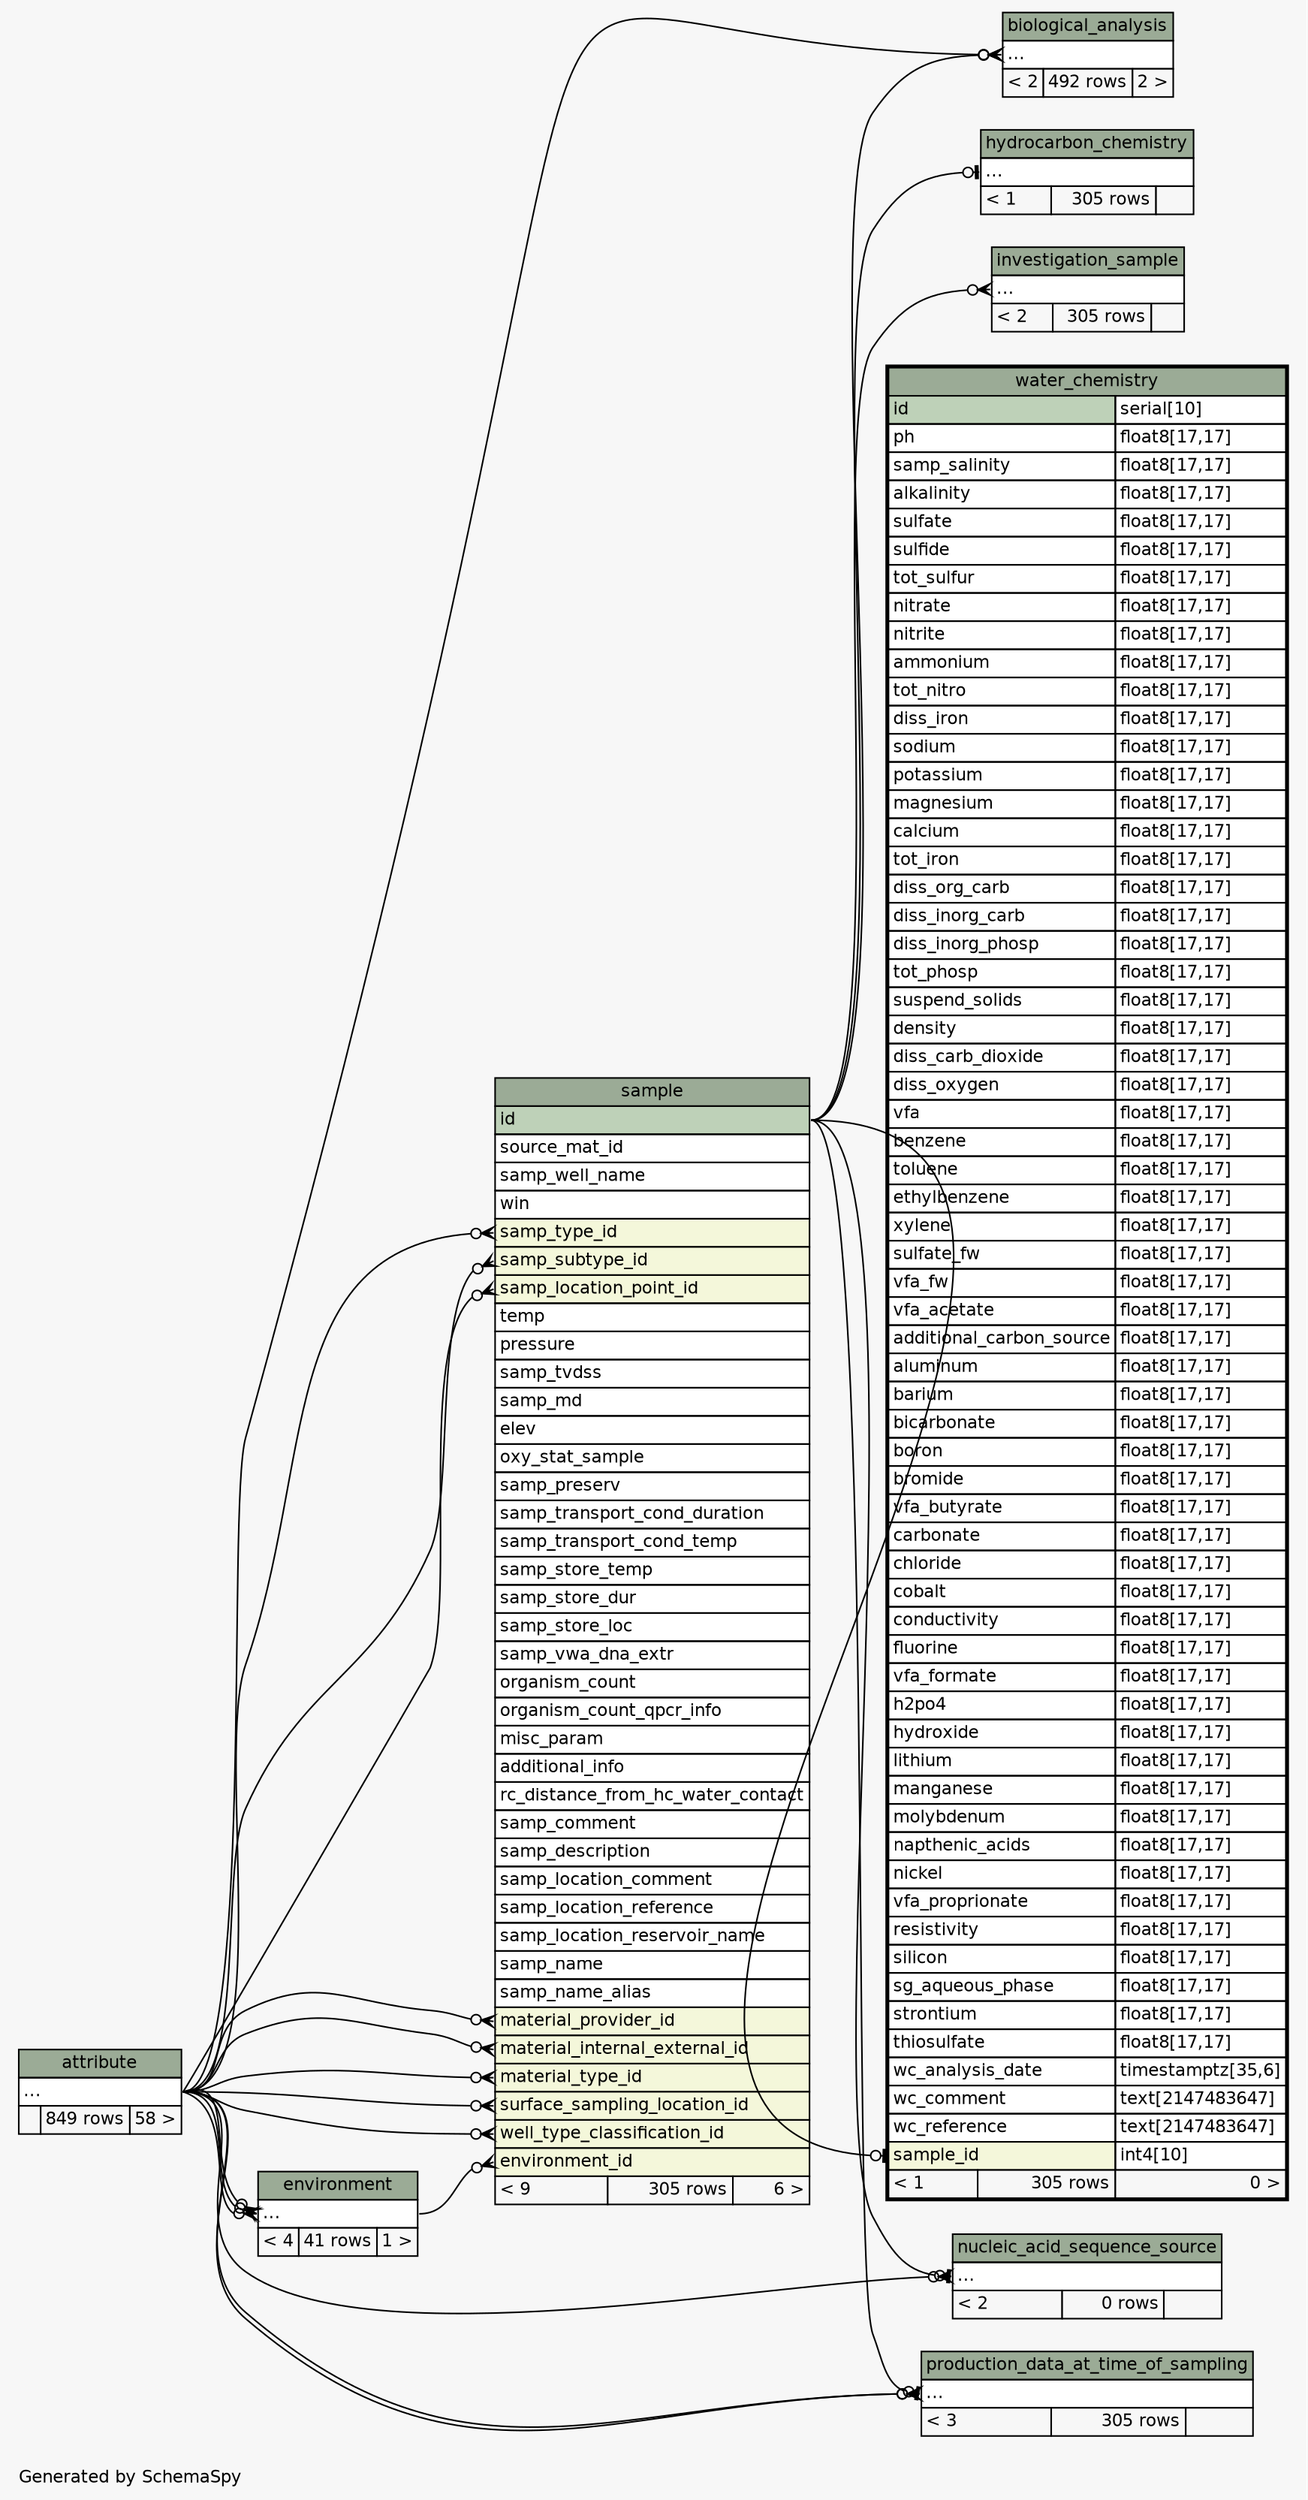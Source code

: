 // dot 2.38.0 on Windows 7 6.1
// SchemaSpy rev 590
digraph "twoDegreesRelationshipsDiagram" {
  graph [
    rankdir="RL"
    bgcolor="#f7f7f7"
    label="\nGenerated by SchemaSpy"
    labeljust="l"
    nodesep="0.18"
    ranksep="0.46"
    fontname="Helvetica"
    fontsize="11"
  ];
  node [
    fontname="Helvetica"
    fontsize="11"
    shape="plaintext"
  ];
  edge [
    arrowsize="0.8"
  ];
  "biological_analysis":"elipses":w -> "sample":"id":e [arrowhead=none dir=back arrowtail=crowodot];
  "biological_analysis":"elipses":w -> "attribute":"elipses":e [arrowhead=none dir=back arrowtail=crowodot];
  "environment":"elipses":w -> "attribute":"elipses":e [arrowhead=none dir=back arrowtail=crowodot];
  "environment":"elipses":w -> "attribute":"elipses":e [arrowhead=none dir=back arrowtail=crowodot];
  "environment":"elipses":w -> "attribute":"elipses":e [arrowhead=none dir=back arrowtail=crowodot];
  "hydrocarbon_chemistry":"elipses":w -> "sample":"id":e [arrowhead=none dir=back arrowtail=teeodot];
  "investigation_sample":"elipses":w -> "sample":"id":e [arrowhead=none dir=back arrowtail=crowodot];
  "nucleic_acid_sequence_source":"elipses":w -> "attribute":"elipses":e [arrowhead=none dir=back arrowtail=crowodot];
  "nucleic_acid_sequence_source":"elipses":w -> "sample":"id":e [arrowhead=none dir=back arrowtail=teeodot];
  "production_data_at_time_of_sampling":"elipses":w -> "attribute":"elipses":e [arrowhead=none dir=back arrowtail=crowodot];
  "production_data_at_time_of_sampling":"elipses":w -> "attribute":"elipses":e [arrowhead=none dir=back arrowtail=crowodot];
  "production_data_at_time_of_sampling":"elipses":w -> "sample":"id":e [arrowhead=none dir=back arrowtail=teeodot];
  "sample":"environment_id":w -> "environment":"elipses":e [arrowhead=none dir=back arrowtail=crowodot];
  "sample":"material_internal_external_id":w -> "attribute":"elipses":e [arrowhead=none dir=back arrowtail=crowodot];
  "sample":"material_provider_id":w -> "attribute":"elipses":e [arrowhead=none dir=back arrowtail=crowodot];
  "sample":"material_type_id":w -> "attribute":"elipses":e [arrowhead=none dir=back arrowtail=crowodot];
  "sample":"samp_location_point_id":w -> "attribute":"elipses":e [arrowhead=none dir=back arrowtail=crowodot];
  "sample":"samp_subtype_id":w -> "attribute":"elipses":e [arrowhead=none dir=back arrowtail=crowodot];
  "sample":"samp_type_id":w -> "attribute":"elipses":e [arrowhead=none dir=back arrowtail=crowodot];
  "sample":"surface_sampling_location_id":w -> "attribute":"elipses":e [arrowhead=none dir=back arrowtail=crowodot];
  "sample":"well_type_classification_id":w -> "attribute":"elipses":e [arrowhead=none dir=back arrowtail=crowodot];
  "water_chemistry":"sample_id":w -> "sample":"id":e [arrowhead=none dir=back arrowtail=teeodot];
  "attribute" [
    label=<
    <TABLE BORDER="0" CELLBORDER="1" CELLSPACING="0" BGCOLOR="#ffffff">
      <TR><TD COLSPAN="3" BGCOLOR="#9bab96" ALIGN="CENTER">attribute</TD></TR>
      <TR><TD PORT="elipses" COLSPAN="3" ALIGN="LEFT">...</TD></TR>
      <TR><TD ALIGN="LEFT" BGCOLOR="#f7f7f7">  </TD><TD ALIGN="RIGHT" BGCOLOR="#f7f7f7">849 rows</TD><TD ALIGN="RIGHT" BGCOLOR="#f7f7f7">58 &gt;</TD></TR>
    </TABLE>>
    URL="attribute.html"
    tooltip="attribute"
  ];
  "biological_analysis" [
    label=<
    <TABLE BORDER="0" CELLBORDER="1" CELLSPACING="0" BGCOLOR="#ffffff">
      <TR><TD COLSPAN="3" BGCOLOR="#9bab96" ALIGN="CENTER">biological_analysis</TD></TR>
      <TR><TD PORT="elipses" COLSPAN="3" ALIGN="LEFT">...</TD></TR>
      <TR><TD ALIGN="LEFT" BGCOLOR="#f7f7f7">&lt; 2</TD><TD ALIGN="RIGHT" BGCOLOR="#f7f7f7">492 rows</TD><TD ALIGN="RIGHT" BGCOLOR="#f7f7f7">2 &gt;</TD></TR>
    </TABLE>>
    URL="biological_analysis.html"
    tooltip="biological_analysis"
  ];
  "environment" [
    label=<
    <TABLE BORDER="0" CELLBORDER="1" CELLSPACING="0" BGCOLOR="#ffffff">
      <TR><TD COLSPAN="3" BGCOLOR="#9bab96" ALIGN="CENTER">environment</TD></TR>
      <TR><TD PORT="elipses" COLSPAN="3" ALIGN="LEFT">...</TD></TR>
      <TR><TD ALIGN="LEFT" BGCOLOR="#f7f7f7">&lt; 4</TD><TD ALIGN="RIGHT" BGCOLOR="#f7f7f7">41 rows</TD><TD ALIGN="RIGHT" BGCOLOR="#f7f7f7">1 &gt;</TD></TR>
    </TABLE>>
    URL="environment.html"
    tooltip="environment"
  ];
  "hydrocarbon_chemistry" [
    label=<
    <TABLE BORDER="0" CELLBORDER="1" CELLSPACING="0" BGCOLOR="#ffffff">
      <TR><TD COLSPAN="3" BGCOLOR="#9bab96" ALIGN="CENTER">hydrocarbon_chemistry</TD></TR>
      <TR><TD PORT="elipses" COLSPAN="3" ALIGN="LEFT">...</TD></TR>
      <TR><TD ALIGN="LEFT" BGCOLOR="#f7f7f7">&lt; 1</TD><TD ALIGN="RIGHT" BGCOLOR="#f7f7f7">305 rows</TD><TD ALIGN="RIGHT" BGCOLOR="#f7f7f7">  </TD></TR>
    </TABLE>>
    URL="hydrocarbon_chemistry.html"
    tooltip="hydrocarbon_chemistry"
  ];
  "investigation_sample" [
    label=<
    <TABLE BORDER="0" CELLBORDER="1" CELLSPACING="0" BGCOLOR="#ffffff">
      <TR><TD COLSPAN="3" BGCOLOR="#9bab96" ALIGN="CENTER">investigation_sample</TD></TR>
      <TR><TD PORT="elipses" COLSPAN="3" ALIGN="LEFT">...</TD></TR>
      <TR><TD ALIGN="LEFT" BGCOLOR="#f7f7f7">&lt; 2</TD><TD ALIGN="RIGHT" BGCOLOR="#f7f7f7">305 rows</TD><TD ALIGN="RIGHT" BGCOLOR="#f7f7f7">  </TD></TR>
    </TABLE>>
    URL="investigation_sample.html"
    tooltip="investigation_sample"
  ];
  "nucleic_acid_sequence_source" [
    label=<
    <TABLE BORDER="0" CELLBORDER="1" CELLSPACING="0" BGCOLOR="#ffffff">
      <TR><TD COLSPAN="3" BGCOLOR="#9bab96" ALIGN="CENTER">nucleic_acid_sequence_source</TD></TR>
      <TR><TD PORT="elipses" COLSPAN="3" ALIGN="LEFT">...</TD></TR>
      <TR><TD ALIGN="LEFT" BGCOLOR="#f7f7f7">&lt; 2</TD><TD ALIGN="RIGHT" BGCOLOR="#f7f7f7">0 rows</TD><TD ALIGN="RIGHT" BGCOLOR="#f7f7f7">  </TD></TR>
    </TABLE>>
    URL="nucleic_acid_sequence_source.html"
    tooltip="nucleic_acid_sequence_source"
  ];
  "production_data_at_time_of_sampling" [
    label=<
    <TABLE BORDER="0" CELLBORDER="1" CELLSPACING="0" BGCOLOR="#ffffff">
      <TR><TD COLSPAN="3" BGCOLOR="#9bab96" ALIGN="CENTER">production_data_at_time_of_sampling</TD></TR>
      <TR><TD PORT="elipses" COLSPAN="3" ALIGN="LEFT">...</TD></TR>
      <TR><TD ALIGN="LEFT" BGCOLOR="#f7f7f7">&lt; 3</TD><TD ALIGN="RIGHT" BGCOLOR="#f7f7f7">305 rows</TD><TD ALIGN="RIGHT" BGCOLOR="#f7f7f7">  </TD></TR>
    </TABLE>>
    URL="production_data_at_time_of_sampling.html"
    tooltip="production_data_at_time_of_sampling"
  ];
  "sample" [
    label=<
    <TABLE BORDER="0" CELLBORDER="1" CELLSPACING="0" BGCOLOR="#ffffff">
      <TR><TD COLSPAN="3" BGCOLOR="#9bab96" ALIGN="CENTER">sample</TD></TR>
      <TR><TD PORT="id" COLSPAN="3" BGCOLOR="#bed1b8" ALIGN="LEFT">id</TD></TR>
      <TR><TD PORT="source_mat_id" COLSPAN="3" ALIGN="LEFT">source_mat_id</TD></TR>
      <TR><TD PORT="samp_well_name" COLSPAN="3" ALIGN="LEFT">samp_well_name</TD></TR>
      <TR><TD PORT="win" COLSPAN="3" ALIGN="LEFT">win</TD></TR>
      <TR><TD PORT="samp_type_id" COLSPAN="3" BGCOLOR="#f4f7da" ALIGN="LEFT">samp_type_id</TD></TR>
      <TR><TD PORT="samp_subtype_id" COLSPAN="3" BGCOLOR="#f4f7da" ALIGN="LEFT">samp_subtype_id</TD></TR>
      <TR><TD PORT="samp_location_point_id" COLSPAN="3" BGCOLOR="#f4f7da" ALIGN="LEFT">samp_location_point_id</TD></TR>
      <TR><TD PORT="temp" COLSPAN="3" ALIGN="LEFT">temp</TD></TR>
      <TR><TD PORT="pressure" COLSPAN="3" ALIGN="LEFT">pressure</TD></TR>
      <TR><TD PORT="samp_tvdss" COLSPAN="3" ALIGN="LEFT">samp_tvdss</TD></TR>
      <TR><TD PORT="samp_md" COLSPAN="3" ALIGN="LEFT">samp_md</TD></TR>
      <TR><TD PORT="elev" COLSPAN="3" ALIGN="LEFT">elev</TD></TR>
      <TR><TD PORT="oxy_stat_sample" COLSPAN="3" ALIGN="LEFT">oxy_stat_sample</TD></TR>
      <TR><TD PORT="samp_preserv" COLSPAN="3" ALIGN="LEFT">samp_preserv</TD></TR>
      <TR><TD PORT="samp_transport_cond_duration" COLSPAN="3" ALIGN="LEFT">samp_transport_cond_duration</TD></TR>
      <TR><TD PORT="samp_transport_cond_temp" COLSPAN="3" ALIGN="LEFT">samp_transport_cond_temp</TD></TR>
      <TR><TD PORT="samp_store_temp" COLSPAN="3" ALIGN="LEFT">samp_store_temp</TD></TR>
      <TR><TD PORT="samp_store_dur" COLSPAN="3" ALIGN="LEFT">samp_store_dur</TD></TR>
      <TR><TD PORT="samp_store_loc" COLSPAN="3" ALIGN="LEFT">samp_store_loc</TD></TR>
      <TR><TD PORT="samp_vwa_dna_extr" COLSPAN="3" ALIGN="LEFT">samp_vwa_dna_extr</TD></TR>
      <TR><TD PORT="organism_count" COLSPAN="3" ALIGN="LEFT">organism_count</TD></TR>
      <TR><TD PORT="organism_count_qpcr_info" COLSPAN="3" ALIGN="LEFT">organism_count_qpcr_info</TD></TR>
      <TR><TD PORT="misc_param" COLSPAN="3" ALIGN="LEFT">misc_param</TD></TR>
      <TR><TD PORT="additional_info" COLSPAN="3" ALIGN="LEFT">additional_info</TD></TR>
      <TR><TD PORT="rc_distance_from_hc_water_contact" COLSPAN="3" ALIGN="LEFT">rc_distance_from_hc_water_contact</TD></TR>
      <TR><TD PORT="samp_comment" COLSPAN="3" ALIGN="LEFT">samp_comment</TD></TR>
      <TR><TD PORT="samp_description" COLSPAN="3" ALIGN="LEFT">samp_description</TD></TR>
      <TR><TD PORT="samp_location_comment" COLSPAN="3" ALIGN="LEFT">samp_location_comment</TD></TR>
      <TR><TD PORT="samp_location_reference" COLSPAN="3" ALIGN="LEFT">samp_location_reference</TD></TR>
      <TR><TD PORT="samp_location_reservoir_name" COLSPAN="3" ALIGN="LEFT">samp_location_reservoir_name</TD></TR>
      <TR><TD PORT="samp_name" COLSPAN="3" ALIGN="LEFT">samp_name</TD></TR>
      <TR><TD PORT="samp_name_alias" COLSPAN="3" ALIGN="LEFT">samp_name_alias</TD></TR>
      <TR><TD PORT="material_provider_id" COLSPAN="3" BGCOLOR="#f4f7da" ALIGN="LEFT">material_provider_id</TD></TR>
      <TR><TD PORT="material_internal_external_id" COLSPAN="3" BGCOLOR="#f4f7da" ALIGN="LEFT">material_internal_external_id</TD></TR>
      <TR><TD PORT="material_type_id" COLSPAN="3" BGCOLOR="#f4f7da" ALIGN="LEFT">material_type_id</TD></TR>
      <TR><TD PORT="surface_sampling_location_id" COLSPAN="3" BGCOLOR="#f4f7da" ALIGN="LEFT">surface_sampling_location_id</TD></TR>
      <TR><TD PORT="well_type_classification_id" COLSPAN="3" BGCOLOR="#f4f7da" ALIGN="LEFT">well_type_classification_id</TD></TR>
      <TR><TD PORT="environment_id" COLSPAN="3" BGCOLOR="#f4f7da" ALIGN="LEFT">environment_id</TD></TR>
      <TR><TD ALIGN="LEFT" BGCOLOR="#f7f7f7">&lt; 9</TD><TD ALIGN="RIGHT" BGCOLOR="#f7f7f7">305 rows</TD><TD ALIGN="RIGHT" BGCOLOR="#f7f7f7">6 &gt;</TD></TR>
    </TABLE>>
    URL="sample.html"
    tooltip="sample"
  ];
  "water_chemistry" [
    label=<
    <TABLE BORDER="2" CELLBORDER="1" CELLSPACING="0" BGCOLOR="#ffffff">
      <TR><TD COLSPAN="3" BGCOLOR="#9bab96" ALIGN="CENTER">water_chemistry</TD></TR>
      <TR><TD PORT="id" COLSPAN="2" BGCOLOR="#bed1b8" ALIGN="LEFT">id</TD><TD PORT="id.type" ALIGN="LEFT">serial[10]</TD></TR>
      <TR><TD PORT="ph" COLSPAN="2" ALIGN="LEFT">ph</TD><TD PORT="ph.type" ALIGN="LEFT">float8[17,17]</TD></TR>
      <TR><TD PORT="samp_salinity" COLSPAN="2" ALIGN="LEFT">samp_salinity</TD><TD PORT="samp_salinity.type" ALIGN="LEFT">float8[17,17]</TD></TR>
      <TR><TD PORT="alkalinity" COLSPAN="2" ALIGN="LEFT">alkalinity</TD><TD PORT="alkalinity.type" ALIGN="LEFT">float8[17,17]</TD></TR>
      <TR><TD PORT="sulfate" COLSPAN="2" ALIGN="LEFT">sulfate</TD><TD PORT="sulfate.type" ALIGN="LEFT">float8[17,17]</TD></TR>
      <TR><TD PORT="sulfide" COLSPAN="2" ALIGN="LEFT">sulfide</TD><TD PORT="sulfide.type" ALIGN="LEFT">float8[17,17]</TD></TR>
      <TR><TD PORT="tot_sulfur" COLSPAN="2" ALIGN="LEFT">tot_sulfur</TD><TD PORT="tot_sulfur.type" ALIGN="LEFT">float8[17,17]</TD></TR>
      <TR><TD PORT="nitrate" COLSPAN="2" ALIGN="LEFT">nitrate</TD><TD PORT="nitrate.type" ALIGN="LEFT">float8[17,17]</TD></TR>
      <TR><TD PORT="nitrite" COLSPAN="2" ALIGN="LEFT">nitrite</TD><TD PORT="nitrite.type" ALIGN="LEFT">float8[17,17]</TD></TR>
      <TR><TD PORT="ammonium" COLSPAN="2" ALIGN="LEFT">ammonium</TD><TD PORT="ammonium.type" ALIGN="LEFT">float8[17,17]</TD></TR>
      <TR><TD PORT="tot_nitro" COLSPAN="2" ALIGN="LEFT">tot_nitro</TD><TD PORT="tot_nitro.type" ALIGN="LEFT">float8[17,17]</TD></TR>
      <TR><TD PORT="diss_iron" COLSPAN="2" ALIGN="LEFT">diss_iron</TD><TD PORT="diss_iron.type" ALIGN="LEFT">float8[17,17]</TD></TR>
      <TR><TD PORT="sodium" COLSPAN="2" ALIGN="LEFT">sodium</TD><TD PORT="sodium.type" ALIGN="LEFT">float8[17,17]</TD></TR>
      <TR><TD PORT="potassium" COLSPAN="2" ALIGN="LEFT">potassium</TD><TD PORT="potassium.type" ALIGN="LEFT">float8[17,17]</TD></TR>
      <TR><TD PORT="magnesium" COLSPAN="2" ALIGN="LEFT">magnesium</TD><TD PORT="magnesium.type" ALIGN="LEFT">float8[17,17]</TD></TR>
      <TR><TD PORT="calcium" COLSPAN="2" ALIGN="LEFT">calcium</TD><TD PORT="calcium.type" ALIGN="LEFT">float8[17,17]</TD></TR>
      <TR><TD PORT="tot_iron" COLSPAN="2" ALIGN="LEFT">tot_iron</TD><TD PORT="tot_iron.type" ALIGN="LEFT">float8[17,17]</TD></TR>
      <TR><TD PORT="diss_org_carb" COLSPAN="2" ALIGN="LEFT">diss_org_carb</TD><TD PORT="diss_org_carb.type" ALIGN="LEFT">float8[17,17]</TD></TR>
      <TR><TD PORT="diss_inorg_carb" COLSPAN="2" ALIGN="LEFT">diss_inorg_carb</TD><TD PORT="diss_inorg_carb.type" ALIGN="LEFT">float8[17,17]</TD></TR>
      <TR><TD PORT="diss_inorg_phosp" COLSPAN="2" ALIGN="LEFT">diss_inorg_phosp</TD><TD PORT="diss_inorg_phosp.type" ALIGN="LEFT">float8[17,17]</TD></TR>
      <TR><TD PORT="tot_phosp" COLSPAN="2" ALIGN="LEFT">tot_phosp</TD><TD PORT="tot_phosp.type" ALIGN="LEFT">float8[17,17]</TD></TR>
      <TR><TD PORT="suspend_solids" COLSPAN="2" ALIGN="LEFT">suspend_solids</TD><TD PORT="suspend_solids.type" ALIGN="LEFT">float8[17,17]</TD></TR>
      <TR><TD PORT="density" COLSPAN="2" ALIGN="LEFT">density</TD><TD PORT="density.type" ALIGN="LEFT">float8[17,17]</TD></TR>
      <TR><TD PORT="diss_carb_dioxide" COLSPAN="2" ALIGN="LEFT">diss_carb_dioxide</TD><TD PORT="diss_carb_dioxide.type" ALIGN="LEFT">float8[17,17]</TD></TR>
      <TR><TD PORT="diss_oxygen" COLSPAN="2" ALIGN="LEFT">diss_oxygen</TD><TD PORT="diss_oxygen.type" ALIGN="LEFT">float8[17,17]</TD></TR>
      <TR><TD PORT="vfa" COLSPAN="2" ALIGN="LEFT">vfa</TD><TD PORT="vfa.type" ALIGN="LEFT">float8[17,17]</TD></TR>
      <TR><TD PORT="benzene" COLSPAN="2" ALIGN="LEFT">benzene</TD><TD PORT="benzene.type" ALIGN="LEFT">float8[17,17]</TD></TR>
      <TR><TD PORT="toluene" COLSPAN="2" ALIGN="LEFT">toluene</TD><TD PORT="toluene.type" ALIGN="LEFT">float8[17,17]</TD></TR>
      <TR><TD PORT="ethylbenzene" COLSPAN="2" ALIGN="LEFT">ethylbenzene</TD><TD PORT="ethylbenzene.type" ALIGN="LEFT">float8[17,17]</TD></TR>
      <TR><TD PORT="xylene" COLSPAN="2" ALIGN="LEFT">xylene</TD><TD PORT="xylene.type" ALIGN="LEFT">float8[17,17]</TD></TR>
      <TR><TD PORT="sulfate_fw" COLSPAN="2" ALIGN="LEFT">sulfate_fw</TD><TD PORT="sulfate_fw.type" ALIGN="LEFT">float8[17,17]</TD></TR>
      <TR><TD PORT="vfa_fw" COLSPAN="2" ALIGN="LEFT">vfa_fw</TD><TD PORT="vfa_fw.type" ALIGN="LEFT">float8[17,17]</TD></TR>
      <TR><TD PORT="vfa_acetate" COLSPAN="2" ALIGN="LEFT">vfa_acetate</TD><TD PORT="vfa_acetate.type" ALIGN="LEFT">float8[17,17]</TD></TR>
      <TR><TD PORT="additional_carbon_source" COLSPAN="2" ALIGN="LEFT">additional_carbon_source</TD><TD PORT="additional_carbon_source.type" ALIGN="LEFT">float8[17,17]</TD></TR>
      <TR><TD PORT="aluminum" COLSPAN="2" ALIGN="LEFT">aluminum</TD><TD PORT="aluminum.type" ALIGN="LEFT">float8[17,17]</TD></TR>
      <TR><TD PORT="barium" COLSPAN="2" ALIGN="LEFT">barium</TD><TD PORT="barium.type" ALIGN="LEFT">float8[17,17]</TD></TR>
      <TR><TD PORT="bicarbonate" COLSPAN="2" ALIGN="LEFT">bicarbonate</TD><TD PORT="bicarbonate.type" ALIGN="LEFT">float8[17,17]</TD></TR>
      <TR><TD PORT="boron" COLSPAN="2" ALIGN="LEFT">boron</TD><TD PORT="boron.type" ALIGN="LEFT">float8[17,17]</TD></TR>
      <TR><TD PORT="bromide" COLSPAN="2" ALIGN="LEFT">bromide</TD><TD PORT="bromide.type" ALIGN="LEFT">float8[17,17]</TD></TR>
      <TR><TD PORT="vfa_butyrate" COLSPAN="2" ALIGN="LEFT">vfa_butyrate</TD><TD PORT="vfa_butyrate.type" ALIGN="LEFT">float8[17,17]</TD></TR>
      <TR><TD PORT="carbonate" COLSPAN="2" ALIGN="LEFT">carbonate</TD><TD PORT="carbonate.type" ALIGN="LEFT">float8[17,17]</TD></TR>
      <TR><TD PORT="chloride" COLSPAN="2" ALIGN="LEFT">chloride</TD><TD PORT="chloride.type" ALIGN="LEFT">float8[17,17]</TD></TR>
      <TR><TD PORT="cobalt" COLSPAN="2" ALIGN="LEFT">cobalt</TD><TD PORT="cobalt.type" ALIGN="LEFT">float8[17,17]</TD></TR>
      <TR><TD PORT="conductivity" COLSPAN="2" ALIGN="LEFT">conductivity</TD><TD PORT="conductivity.type" ALIGN="LEFT">float8[17,17]</TD></TR>
      <TR><TD PORT="fluorine" COLSPAN="2" ALIGN="LEFT">fluorine</TD><TD PORT="fluorine.type" ALIGN="LEFT">float8[17,17]</TD></TR>
      <TR><TD PORT="vfa_formate" COLSPAN="2" ALIGN="LEFT">vfa_formate</TD><TD PORT="vfa_formate.type" ALIGN="LEFT">float8[17,17]</TD></TR>
      <TR><TD PORT="h2po4" COLSPAN="2" ALIGN="LEFT">h2po4</TD><TD PORT="h2po4.type" ALIGN="LEFT">float8[17,17]</TD></TR>
      <TR><TD PORT="hydroxide" COLSPAN="2" ALIGN="LEFT">hydroxide</TD><TD PORT="hydroxide.type" ALIGN="LEFT">float8[17,17]</TD></TR>
      <TR><TD PORT="lithium" COLSPAN="2" ALIGN="LEFT">lithium</TD><TD PORT="lithium.type" ALIGN="LEFT">float8[17,17]</TD></TR>
      <TR><TD PORT="manganese" COLSPAN="2" ALIGN="LEFT">manganese</TD><TD PORT="manganese.type" ALIGN="LEFT">float8[17,17]</TD></TR>
      <TR><TD PORT="molybdenum" COLSPAN="2" ALIGN="LEFT">molybdenum</TD><TD PORT="molybdenum.type" ALIGN="LEFT">float8[17,17]</TD></TR>
      <TR><TD PORT="napthenic_acids" COLSPAN="2" ALIGN="LEFT">napthenic_acids</TD><TD PORT="napthenic_acids.type" ALIGN="LEFT">float8[17,17]</TD></TR>
      <TR><TD PORT="nickel" COLSPAN="2" ALIGN="LEFT">nickel</TD><TD PORT="nickel.type" ALIGN="LEFT">float8[17,17]</TD></TR>
      <TR><TD PORT="vfa_proprionate" COLSPAN="2" ALIGN="LEFT">vfa_proprionate</TD><TD PORT="vfa_proprionate.type" ALIGN="LEFT">float8[17,17]</TD></TR>
      <TR><TD PORT="resistivity" COLSPAN="2" ALIGN="LEFT">resistivity</TD><TD PORT="resistivity.type" ALIGN="LEFT">float8[17,17]</TD></TR>
      <TR><TD PORT="silicon" COLSPAN="2" ALIGN="LEFT">silicon</TD><TD PORT="silicon.type" ALIGN="LEFT">float8[17,17]</TD></TR>
      <TR><TD PORT="sg_aqueous_phase" COLSPAN="2" ALIGN="LEFT">sg_aqueous_phase</TD><TD PORT="sg_aqueous_phase.type" ALIGN="LEFT">float8[17,17]</TD></TR>
      <TR><TD PORT="strontium" COLSPAN="2" ALIGN="LEFT">strontium</TD><TD PORT="strontium.type" ALIGN="LEFT">float8[17,17]</TD></TR>
      <TR><TD PORT="thiosulfate" COLSPAN="2" ALIGN="LEFT">thiosulfate</TD><TD PORT="thiosulfate.type" ALIGN="LEFT">float8[17,17]</TD></TR>
      <TR><TD PORT="wc_analysis_date" COLSPAN="2" ALIGN="LEFT">wc_analysis_date</TD><TD PORT="wc_analysis_date.type" ALIGN="LEFT">timestamptz[35,6]</TD></TR>
      <TR><TD PORT="wc_comment" COLSPAN="2" ALIGN="LEFT">wc_comment</TD><TD PORT="wc_comment.type" ALIGN="LEFT">text[2147483647]</TD></TR>
      <TR><TD PORT="wc_reference" COLSPAN="2" ALIGN="LEFT">wc_reference</TD><TD PORT="wc_reference.type" ALIGN="LEFT">text[2147483647]</TD></TR>
      <TR><TD PORT="sample_id" COLSPAN="2" BGCOLOR="#f4f7da" ALIGN="LEFT">sample_id</TD><TD PORT="sample_id.type" ALIGN="LEFT">int4[10]</TD></TR>
      <TR><TD ALIGN="LEFT" BGCOLOR="#f7f7f7">&lt; 1</TD><TD ALIGN="RIGHT" BGCOLOR="#f7f7f7">305 rows</TD><TD ALIGN="RIGHT" BGCOLOR="#f7f7f7">0 &gt;</TD></TR>
    </TABLE>>
    URL="water_chemistry.html"
    tooltip="water_chemistry"
  ];
}
